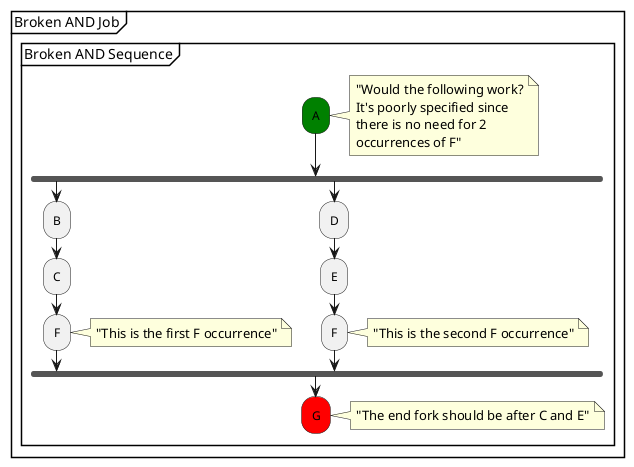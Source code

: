 @startuml
partition "Broken AND Job" {
  group "Broken AND Sequence"
    #green:A;
    note right
      "Would the following work?
      It's poorly specified since
      there is no need for 2 
      occurrences of F"
    endnote
fork 
        :B;
        :C;
        :F;
        note right
          "This is the first F occurrence"
        endnote
        
      fork again
        :D;
        :E;
        :F;
        note right
          "This is the second F occurrence"
        endnote
      end fork
    #red:G;
    note right
      "The end fork should be after C and E"
    endnote
    
  end group  
}
@enduml
